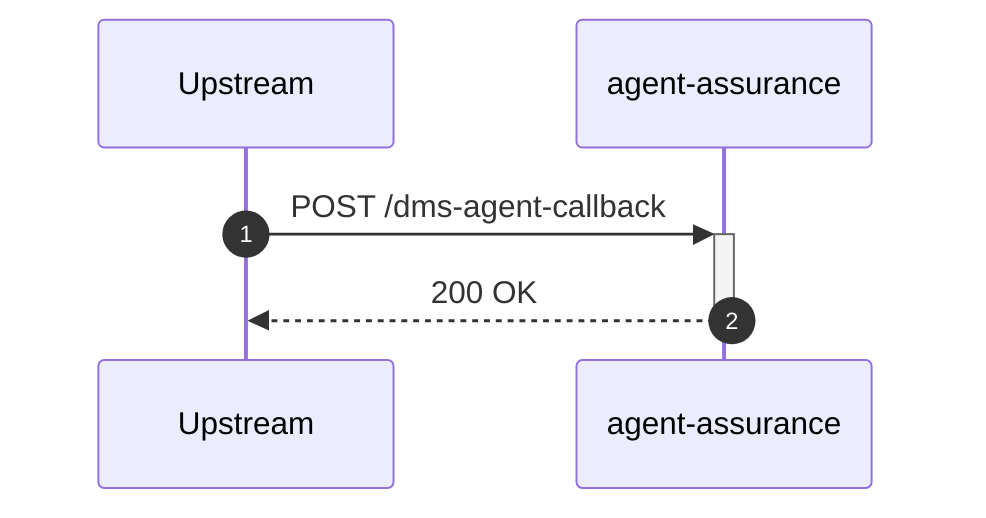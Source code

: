 sequenceDiagram
    autonumber
    participant Upstream
    participant agent-assurance

    Upstream->>+agent-assurance: POST /dms-agent-callback
    agent-assurance-->>-Upstream: 200 OK